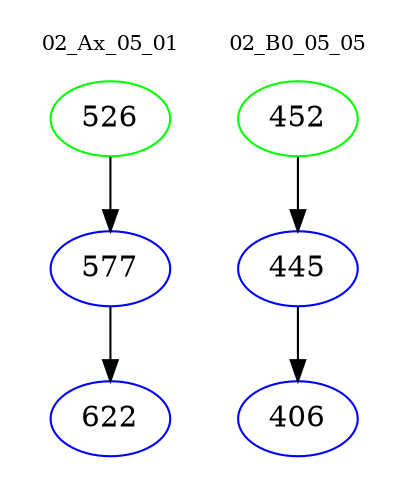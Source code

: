 digraph{
subgraph cluster_0 {
color = white
label = "02_Ax_05_01";
fontsize=10;
T0_526 [label="526", color="green"]
T0_526 -> T0_577 [color="black"]
T0_577 [label="577", color="blue"]
T0_577 -> T0_622 [color="black"]
T0_622 [label="622", color="blue"]
}
subgraph cluster_1 {
color = white
label = "02_B0_05_05";
fontsize=10;
T1_452 [label="452", color="green"]
T1_452 -> T1_445 [color="black"]
T1_445 [label="445", color="blue"]
T1_445 -> T1_406 [color="black"]
T1_406 [label="406", color="blue"]
}
}
